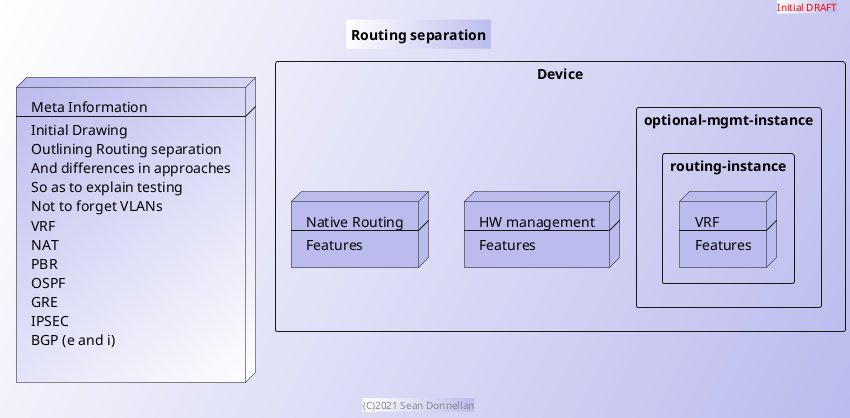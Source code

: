 @startuml
title Routing separation
header <font color=red>Initial DRAFT</font>
footer (C)2021 Sean Donnellan

skinparam BackgroundColor #fff/bbe
skinparam NodeBackgroundColor #bbe

node meta #bbe/fff[
Meta Information
--
Initial Drawing
Outlining Routing separation
And differences in approaches
So as to explain testing
Not to forget VLANs
VRF
NAT
PBR
OSPF
GRE
IPSEC
BGP (e and i)

]
rectangle Device {
  node HWMgmt [
  HW management
  ----
  Features
  ]
  node NativeRouting [
  Native Routing
  ----
  Features
  ]
  rectangle optional-mgmt-instance {
    rectangle routing-instance {
      node VRroutingDomain [
      VRF
      ---
      Features
      ]
    }
  }
}
@enduml
